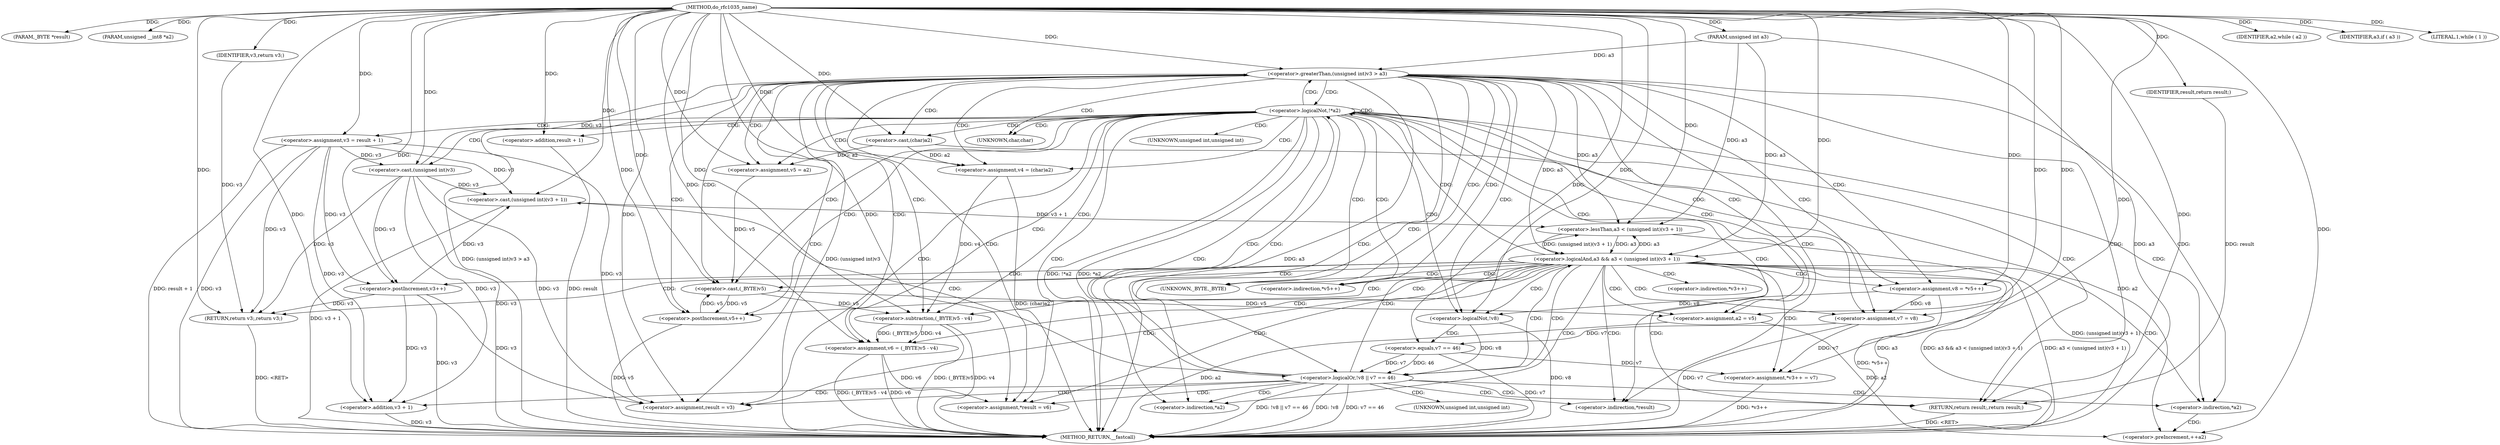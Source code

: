 digraph do_rfc1035_name {  
"1000107" [label = "(METHOD,do_rfc1035_name)" ]
"1000209" [label = "(METHOD_RETURN,__fastcall)" ]
"1000108" [label = "(PARAM,_BYTE *result)" ]
"1000109" [label = "(PARAM,unsigned __int8 *a2)" ]
"1000110" [label = "(PARAM,unsigned int a3)" ]
"1000119" [label = "(IDENTIFIER,a2,while ( a2 ))" ]
"1000122" [label = "(<operator>.logicalNot,!*a2)" ]
"1000126" [label = "(<operator>.assignment,v3 = result + 1)" ]
"1000128" [label = "(<operator>.addition,result + 1)" ]
"1000132" [label = "(IDENTIFIER,a3,if ( a3 ))" ]
"1000135" [label = "(<operator>.greaterThan,(unsigned int)v3 > a3)" ]
"1000136" [label = "(<operator>.cast,(unsigned int)v3)" ]
"1000141" [label = "(<operator>.assignment,v4 = (char)a2)" ]
"1000143" [label = "(<operator>.cast,(char)a2)" ]
"1000146" [label = "(<operator>.assignment,v5 = a2)" ]
"1000150" [label = "(LITERAL,1,while ( 1 ))" ]
"1000152" [label = "(<operator>.assignment,v6 = (_BYTE)v5 - v4)" ]
"1000154" [label = "(<operator>.subtraction,(_BYTE)v5 - v4)" ]
"1000155" [label = "(<operator>.cast,(_BYTE)v5)" ]
"1000159" [label = "(<operator>.assignment,a2 = v5)" ]
"1000162" [label = "(<operator>.assignment,v8 = *v5++)" ]
"1000165" [label = "(<operator>.postIncrement,v5++)" ]
"1000167" [label = "(<operator>.assignment,v7 = v8)" ]
"1000171" [label = "(<operator>.logicalOr,!v8 || v7 == 46)" ]
"1000172" [label = "(<operator>.logicalNot,!v8)" ]
"1000174" [label = "(<operator>.equals,v7 == 46)" ]
"1000179" [label = "(<operator>.logicalAnd,a3 && a3 < (unsigned int)(v3 + 1))" ]
"1000181" [label = "(<operator>.lessThan,a3 < (unsigned int)(v3 + 1))" ]
"1000183" [label = "(<operator>.cast,(unsigned int)(v3 + 1))" ]
"1000185" [label = "(<operator>.addition,v3 + 1)" ]
"1000188" [label = "(RETURN,return v3;,return v3;)" ]
"1000189" [label = "(IDENTIFIER,v3,return v3;)" ]
"1000190" [label = "(<operator>.assignment,*v3++ = v7)" ]
"1000192" [label = "(<operator>.postIncrement,v3++)" ]
"1000195" [label = "(<operator>.assignment,*result = v6)" ]
"1000202" [label = "(<operator>.preIncrement,++a2)" ]
"1000204" [label = "(<operator>.assignment,result = v3)" ]
"1000207" [label = "(RETURN,return result;,return result;)" ]
"1000208" [label = "(IDENTIFIER,result,return result;)" ]
"1000123" [label = "(<operator>.indirection,*a2)" ]
"1000137" [label = "(UNKNOWN,unsigned int,unsigned int)" ]
"1000144" [label = "(UNKNOWN,char,char)" ]
"1000156" [label = "(UNKNOWN,_BYTE,_BYTE)" ]
"1000164" [label = "(<operator>.indirection,*v5++)" ]
"1000184" [label = "(UNKNOWN,unsigned int,unsigned int)" ]
"1000191" [label = "(<operator>.indirection,*v3++)" ]
"1000196" [label = "(<operator>.indirection,*result)" ]
"1000200" [label = "(<operator>.indirection,*a2)" ]
  "1000165" -> "1000209"  [ label = "DDG: v5"] 
  "1000171" -> "1000209"  [ label = "DDG: v7 == 46"] 
  "1000122" -> "1000209"  [ label = "DDG: !*a2"] 
  "1000179" -> "1000209"  [ label = "DDG: a3"] 
  "1000154" -> "1000209"  [ label = "DDG: (_BYTE)v5"] 
  "1000136" -> "1000209"  [ label = "DDG: v3"] 
  "1000192" -> "1000209"  [ label = "DDG: v3"] 
  "1000171" -> "1000209"  [ label = "DDG: !v8 || v7 == 46"] 
  "1000179" -> "1000209"  [ label = "DDG: a3 && a3 < (unsigned int)(v3 + 1)"] 
  "1000159" -> "1000209"  [ label = "DDG: a2"] 
  "1000179" -> "1000209"  [ label = "DDG: a3 < (unsigned int)(v3 + 1)"] 
  "1000162" -> "1000209"  [ label = "DDG: *v5++"] 
  "1000135" -> "1000209"  [ label = "DDG: (unsigned int)v3"] 
  "1000141" -> "1000209"  [ label = "DDG: (char)a2"] 
  "1000126" -> "1000209"  [ label = "DDG: result + 1"] 
  "1000190" -> "1000209"  [ label = "DDG: *v3++"] 
  "1000126" -> "1000209"  [ label = "DDG: v3"] 
  "1000135" -> "1000209"  [ label = "DDG: a3"] 
  "1000152" -> "1000209"  [ label = "DDG: v6"] 
  "1000110" -> "1000209"  [ label = "DDG: a3"] 
  "1000181" -> "1000209"  [ label = "DDG: (unsigned int)(v3 + 1)"] 
  "1000154" -> "1000209"  [ label = "DDG: v4"] 
  "1000183" -> "1000209"  [ label = "DDG: v3 + 1"] 
  "1000135" -> "1000209"  [ label = "DDG: (unsigned int)v3 > a3"] 
  "1000172" -> "1000209"  [ label = "DDG: v8"] 
  "1000128" -> "1000209"  [ label = "DDG: result"] 
  "1000174" -> "1000209"  [ label = "DDG: v7"] 
  "1000171" -> "1000209"  [ label = "DDG: !v8"] 
  "1000152" -> "1000209"  [ label = "DDG: (_BYTE)v5 - v4"] 
  "1000122" -> "1000209"  [ label = "DDG: *a2"] 
  "1000167" -> "1000209"  [ label = "DDG: v7"] 
  "1000185" -> "1000209"  [ label = "DDG: v3"] 
  "1000188" -> "1000209"  [ label = "DDG: <RET>"] 
  "1000207" -> "1000209"  [ label = "DDG: <RET>"] 
  "1000107" -> "1000108"  [ label = "DDG: "] 
  "1000107" -> "1000109"  [ label = "DDG: "] 
  "1000107" -> "1000110"  [ label = "DDG: "] 
  "1000107" -> "1000119"  [ label = "DDG: "] 
  "1000107" -> "1000126"  [ label = "DDG: "] 
  "1000107" -> "1000128"  [ label = "DDG: "] 
  "1000107" -> "1000132"  [ label = "DDG: "] 
  "1000136" -> "1000135"  [ label = "DDG: v3"] 
  "1000126" -> "1000136"  [ label = "DDG: v3"] 
  "1000107" -> "1000136"  [ label = "DDG: "] 
  "1000110" -> "1000135"  [ label = "DDG: a3"] 
  "1000107" -> "1000135"  [ label = "DDG: "] 
  "1000143" -> "1000141"  [ label = "DDG: a2"] 
  "1000107" -> "1000141"  [ label = "DDG: "] 
  "1000107" -> "1000143"  [ label = "DDG: "] 
  "1000143" -> "1000146"  [ label = "DDG: a2"] 
  "1000107" -> "1000146"  [ label = "DDG: "] 
  "1000107" -> "1000150"  [ label = "DDG: "] 
  "1000154" -> "1000152"  [ label = "DDG: (_BYTE)v5"] 
  "1000154" -> "1000152"  [ label = "DDG: v4"] 
  "1000107" -> "1000152"  [ label = "DDG: "] 
  "1000155" -> "1000154"  [ label = "DDG: v5"] 
  "1000165" -> "1000155"  [ label = "DDG: v5"] 
  "1000146" -> "1000155"  [ label = "DDG: v5"] 
  "1000107" -> "1000155"  [ label = "DDG: "] 
  "1000141" -> "1000154"  [ label = "DDG: v4"] 
  "1000107" -> "1000154"  [ label = "DDG: "] 
  "1000155" -> "1000159"  [ label = "DDG: v5"] 
  "1000107" -> "1000159"  [ label = "DDG: "] 
  "1000107" -> "1000162"  [ label = "DDG: "] 
  "1000107" -> "1000165"  [ label = "DDG: "] 
  "1000155" -> "1000165"  [ label = "DDG: v5"] 
  "1000162" -> "1000167"  [ label = "DDG: v8"] 
  "1000107" -> "1000167"  [ label = "DDG: "] 
  "1000172" -> "1000171"  [ label = "DDG: v8"] 
  "1000107" -> "1000172"  [ label = "DDG: "] 
  "1000162" -> "1000172"  [ label = "DDG: v8"] 
  "1000174" -> "1000171"  [ label = "DDG: v7"] 
  "1000174" -> "1000171"  [ label = "DDG: 46"] 
  "1000167" -> "1000174"  [ label = "DDG: v7"] 
  "1000107" -> "1000174"  [ label = "DDG: "] 
  "1000135" -> "1000179"  [ label = "DDG: a3"] 
  "1000181" -> "1000179"  [ label = "DDG: a3"] 
  "1000110" -> "1000179"  [ label = "DDG: a3"] 
  "1000107" -> "1000179"  [ label = "DDG: "] 
  "1000181" -> "1000179"  [ label = "DDG: (unsigned int)(v3 + 1)"] 
  "1000135" -> "1000181"  [ label = "DDG: a3"] 
  "1000179" -> "1000181"  [ label = "DDG: a3"] 
  "1000110" -> "1000181"  [ label = "DDG: a3"] 
  "1000107" -> "1000181"  [ label = "DDG: "] 
  "1000183" -> "1000181"  [ label = "DDG: v3 + 1"] 
  "1000126" -> "1000183"  [ label = "DDG: v3"] 
  "1000136" -> "1000183"  [ label = "DDG: v3"] 
  "1000192" -> "1000183"  [ label = "DDG: v3"] 
  "1000107" -> "1000183"  [ label = "DDG: "] 
  "1000126" -> "1000185"  [ label = "DDG: v3"] 
  "1000136" -> "1000185"  [ label = "DDG: v3"] 
  "1000192" -> "1000185"  [ label = "DDG: v3"] 
  "1000107" -> "1000185"  [ label = "DDG: "] 
  "1000189" -> "1000188"  [ label = "DDG: v3"] 
  "1000126" -> "1000188"  [ label = "DDG: v3"] 
  "1000136" -> "1000188"  [ label = "DDG: v3"] 
  "1000192" -> "1000188"  [ label = "DDG: v3"] 
  "1000107" -> "1000188"  [ label = "DDG: "] 
  "1000107" -> "1000189"  [ label = "DDG: "] 
  "1000174" -> "1000190"  [ label = "DDG: v7"] 
  "1000167" -> "1000190"  [ label = "DDG: v7"] 
  "1000107" -> "1000190"  [ label = "DDG: "] 
  "1000126" -> "1000192"  [ label = "DDG: v3"] 
  "1000136" -> "1000192"  [ label = "DDG: v3"] 
  "1000107" -> "1000192"  [ label = "DDG: "] 
  "1000152" -> "1000195"  [ label = "DDG: v6"] 
  "1000107" -> "1000195"  [ label = "DDG: "] 
  "1000159" -> "1000202"  [ label = "DDG: a2"] 
  "1000107" -> "1000202"  [ label = "DDG: "] 
  "1000143" -> "1000202"  [ label = "DDG: a2"] 
  "1000126" -> "1000204"  [ label = "DDG: v3"] 
  "1000136" -> "1000204"  [ label = "DDG: v3"] 
  "1000192" -> "1000204"  [ label = "DDG: v3"] 
  "1000107" -> "1000204"  [ label = "DDG: "] 
  "1000208" -> "1000207"  [ label = "DDG: result"] 
  "1000107" -> "1000207"  [ label = "DDG: "] 
  "1000107" -> "1000208"  [ label = "DDG: "] 
  "1000122" -> "1000207"  [ label = "CDG: "] 
  "1000122" -> "1000128"  [ label = "CDG: "] 
  "1000122" -> "1000126"  [ label = "CDG: "] 
  "1000122" -> "1000144"  [ label = "CDG: "] 
  "1000122" -> "1000143"  [ label = "CDG: "] 
  "1000122" -> "1000141"  [ label = "CDG: "] 
  "1000122" -> "1000137"  [ label = "CDG: "] 
  "1000122" -> "1000136"  [ label = "CDG: "] 
  "1000122" -> "1000135"  [ label = "CDG: "] 
  "1000122" -> "1000146"  [ label = "CDG: "] 
  "1000122" -> "1000172"  [ label = "CDG: "] 
  "1000122" -> "1000171"  [ label = "CDG: "] 
  "1000122" -> "1000167"  [ label = "CDG: "] 
  "1000122" -> "1000165"  [ label = "CDG: "] 
  "1000122" -> "1000164"  [ label = "CDG: "] 
  "1000122" -> "1000162"  [ label = "CDG: "] 
  "1000122" -> "1000204"  [ label = "CDG: "] 
  "1000122" -> "1000200"  [ label = "CDG: "] 
  "1000122" -> "1000196"  [ label = "CDG: "] 
  "1000122" -> "1000195"  [ label = "CDG: "] 
  "1000122" -> "1000159"  [ label = "CDG: "] 
  "1000122" -> "1000156"  [ label = "CDG: "] 
  "1000122" -> "1000155"  [ label = "CDG: "] 
  "1000122" -> "1000154"  [ label = "CDG: "] 
  "1000122" -> "1000152"  [ label = "CDG: "] 
  "1000122" -> "1000123"  [ label = "CDG: "] 
  "1000122" -> "1000122"  [ label = "CDG: "] 
  "1000135" -> "1000207"  [ label = "CDG: "] 
  "1000135" -> "1000144"  [ label = "CDG: "] 
  "1000135" -> "1000143"  [ label = "CDG: "] 
  "1000135" -> "1000141"  [ label = "CDG: "] 
  "1000135" -> "1000146"  [ label = "CDG: "] 
  "1000135" -> "1000172"  [ label = "CDG: "] 
  "1000135" -> "1000171"  [ label = "CDG: "] 
  "1000135" -> "1000167"  [ label = "CDG: "] 
  "1000135" -> "1000165"  [ label = "CDG: "] 
  "1000135" -> "1000164"  [ label = "CDG: "] 
  "1000135" -> "1000162"  [ label = "CDG: "] 
  "1000135" -> "1000204"  [ label = "CDG: "] 
  "1000135" -> "1000200"  [ label = "CDG: "] 
  "1000135" -> "1000196"  [ label = "CDG: "] 
  "1000135" -> "1000195"  [ label = "CDG: "] 
  "1000135" -> "1000159"  [ label = "CDG: "] 
  "1000135" -> "1000156"  [ label = "CDG: "] 
  "1000135" -> "1000155"  [ label = "CDG: "] 
  "1000135" -> "1000154"  [ label = "CDG: "] 
  "1000135" -> "1000152"  [ label = "CDG: "] 
  "1000135" -> "1000123"  [ label = "CDG: "] 
  "1000135" -> "1000122"  [ label = "CDG: "] 
  "1000171" -> "1000179"  [ label = "CDG: "] 
  "1000171" -> "1000185"  [ label = "CDG: "] 
  "1000171" -> "1000184"  [ label = "CDG: "] 
  "1000171" -> "1000183"  [ label = "CDG: "] 
  "1000171" -> "1000181"  [ label = "CDG: "] 
  "1000171" -> "1000207"  [ label = "CDG: "] 
  "1000171" -> "1000204"  [ label = "CDG: "] 
  "1000171" -> "1000200"  [ label = "CDG: "] 
  "1000171" -> "1000196"  [ label = "CDG: "] 
  "1000171" -> "1000195"  [ label = "CDG: "] 
  "1000171" -> "1000123"  [ label = "CDG: "] 
  "1000171" -> "1000122"  [ label = "CDG: "] 
  "1000172" -> "1000174"  [ label = "CDG: "] 
  "1000179" -> "1000192"  [ label = "CDG: "] 
  "1000179" -> "1000191"  [ label = "CDG: "] 
  "1000179" -> "1000190"  [ label = "CDG: "] 
  "1000179" -> "1000188"  [ label = "CDG: "] 
  "1000179" -> "1000172"  [ label = "CDG: "] 
  "1000179" -> "1000171"  [ label = "CDG: "] 
  "1000179" -> "1000167"  [ label = "CDG: "] 
  "1000179" -> "1000165"  [ label = "CDG: "] 
  "1000179" -> "1000164"  [ label = "CDG: "] 
  "1000179" -> "1000162"  [ label = "CDG: "] 
  "1000179" -> "1000204"  [ label = "CDG: "] 
  "1000179" -> "1000200"  [ label = "CDG: "] 
  "1000179" -> "1000196"  [ label = "CDG: "] 
  "1000179" -> "1000195"  [ label = "CDG: "] 
  "1000179" -> "1000159"  [ label = "CDG: "] 
  "1000179" -> "1000156"  [ label = "CDG: "] 
  "1000179" -> "1000155"  [ label = "CDG: "] 
  "1000179" -> "1000154"  [ label = "CDG: "] 
  "1000179" -> "1000152"  [ label = "CDG: "] 
  "1000179" -> "1000207"  [ label = "CDG: "] 
  "1000179" -> "1000123"  [ label = "CDG: "] 
  "1000179" -> "1000122"  [ label = "CDG: "] 
  "1000200" -> "1000202"  [ label = "CDG: "] 
}
